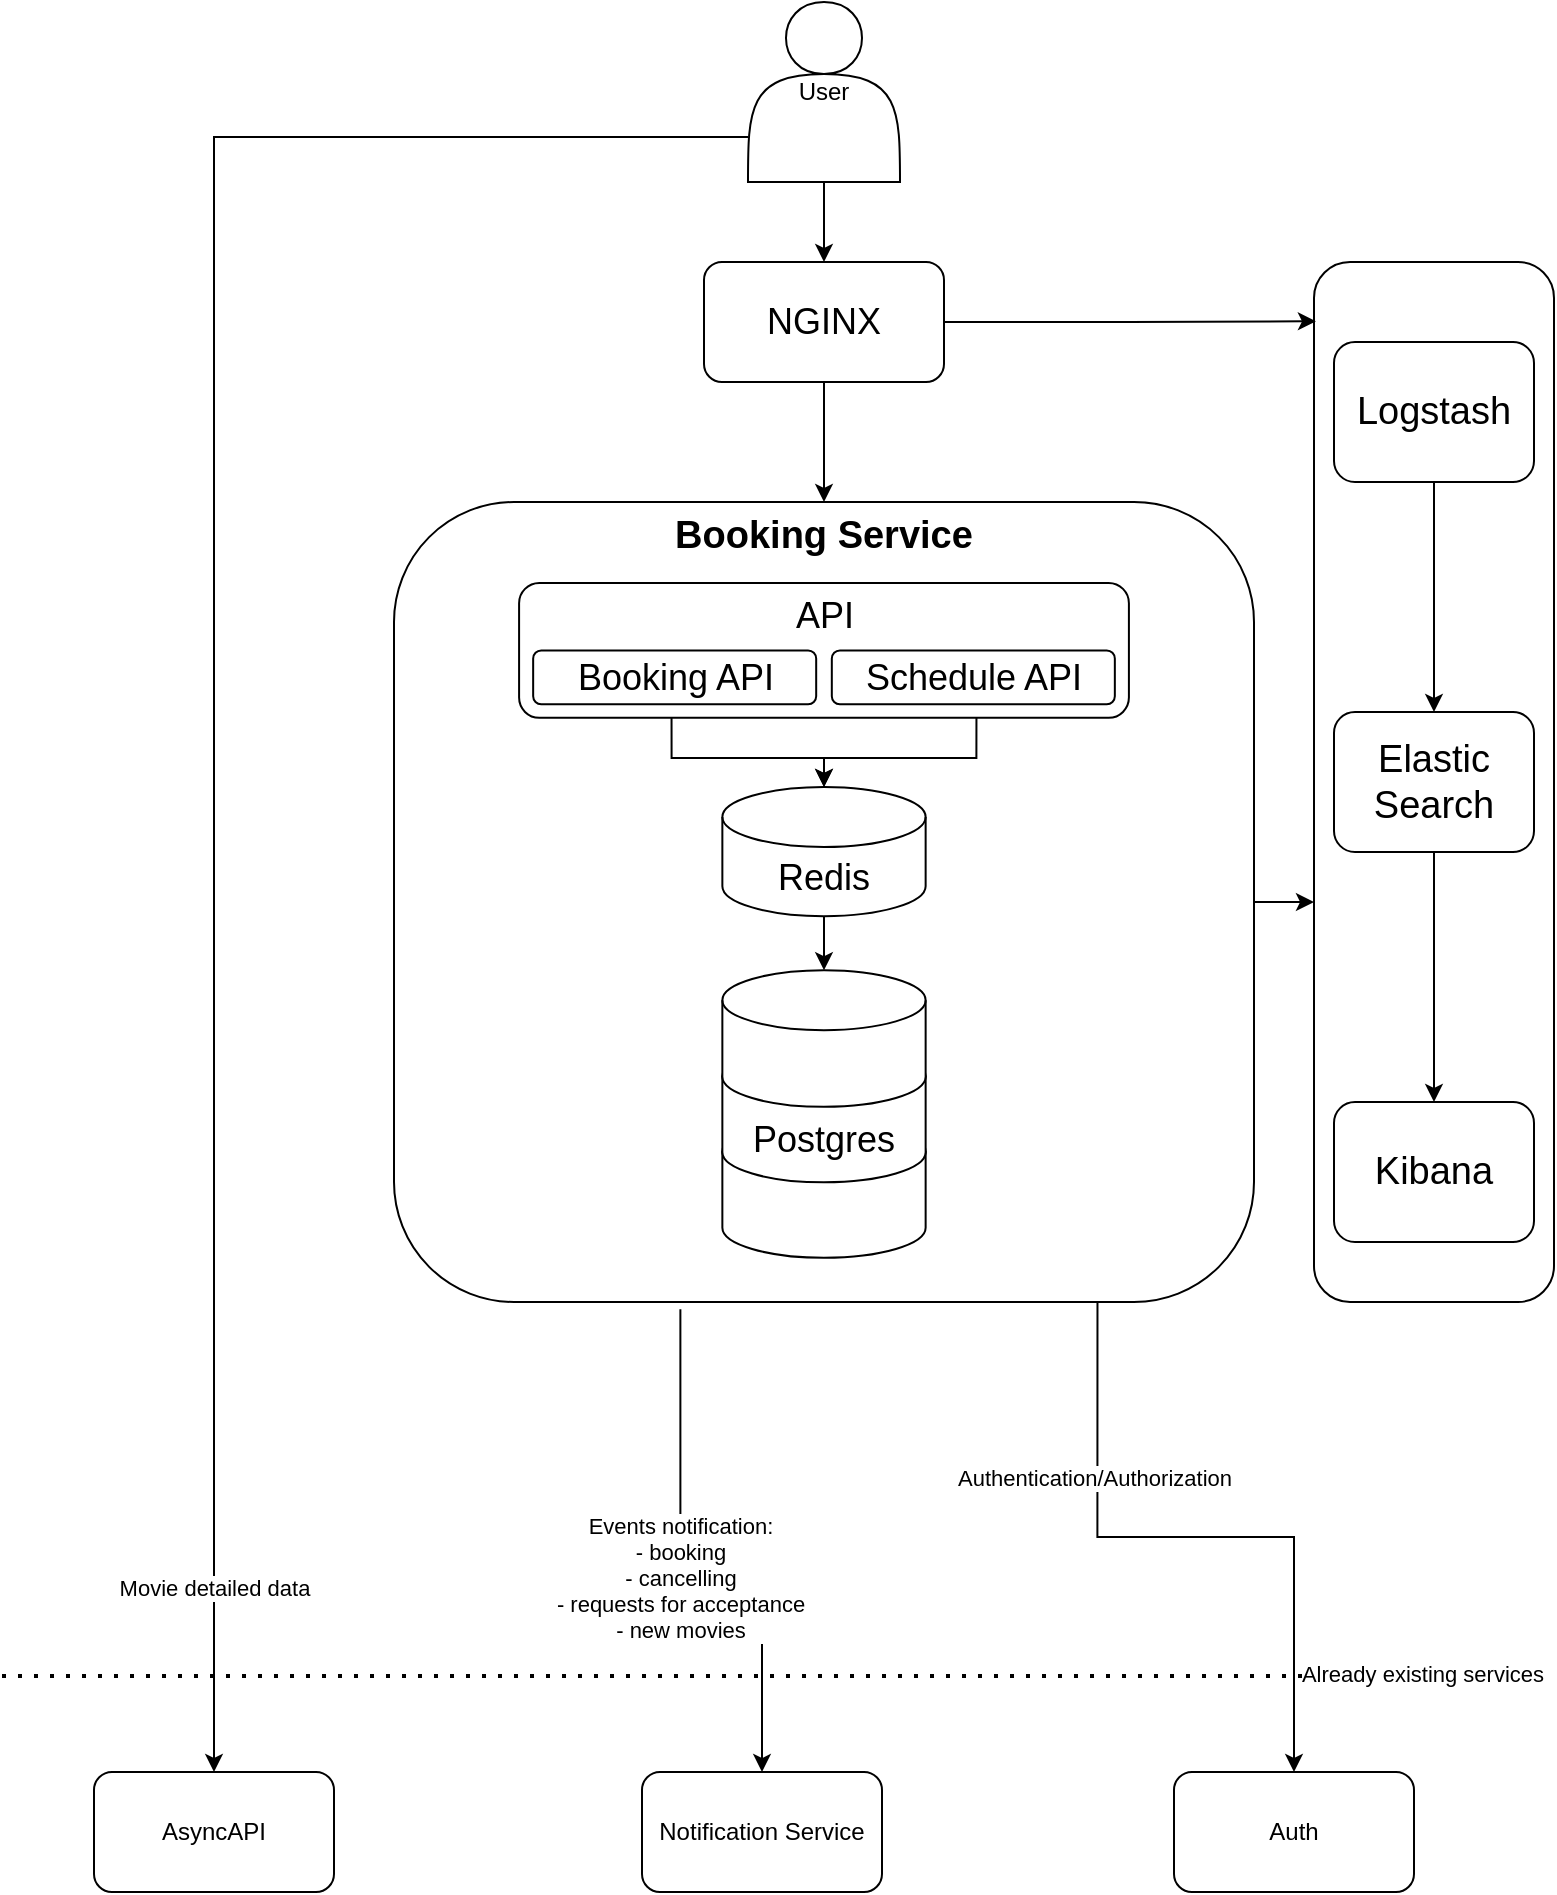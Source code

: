 <mxfile version="20.8.15" type="google"><diagram name="Page-1" id="k-ckdF-SG4uegMKW6dnG"><mxGraphModel dx="954" dy="616" grid="1" gridSize="10" guides="1" tooltips="1" connect="1" arrows="1" fold="1" page="1" pageScale="1" pageWidth="827" pageHeight="1169" math="0" shadow="0"><root><mxCell id="0"/><mxCell id="1" parent="0"/><mxCell id="BKmzCn3OQYFkACsdZYi4-1" style="edgeStyle=orthogonalEdgeStyle;rounded=0;orthogonalLoop=1;jettySize=auto;html=1;entryX=0.5;entryY=0;entryDx=0;entryDy=0;exitX=0.333;exitY=1.009;exitDx=0;exitDy=0;exitPerimeter=0;" parent="1" source="BKmzCn3OQYFkACsdZYi4-5" target="BKmzCn3OQYFkACsdZYi4-9" edge="1"><mxGeometry relative="1" as="geometry"/></mxCell><mxCell id="BKmzCn3OQYFkACsdZYi4-2" value="Events notification:&lt;br&gt;- booking&lt;br&gt;- cancelling&lt;br&gt;- requests for acceptance&lt;br&gt;- new movies" style="edgeLabel;html=1;align=center;verticalAlign=middle;resizable=0;points=[];" parent="BKmzCn3OQYFkACsdZYi4-1" connectable="0" vertex="1"><mxGeometry x="-0.23" y="2" relative="1" as="geometry"><mxPoint x="-2" y="29" as="offset"/></mxGeometry></mxCell><mxCell id="BKmzCn3OQYFkACsdZYi4-3" style="edgeStyle=orthogonalEdgeStyle;rounded=0;orthogonalLoop=1;jettySize=auto;html=1;entryX=0.5;entryY=0;entryDx=0;entryDy=0;exitX=0.818;exitY=0.999;exitDx=0;exitDy=0;exitPerimeter=0;" parent="1" source="BKmzCn3OQYFkACsdZYi4-5" target="BKmzCn3OQYFkACsdZYi4-10" edge="1"><mxGeometry relative="1" as="geometry"><mxPoint x="680" y="860" as="sourcePoint"/></mxGeometry></mxCell><mxCell id="BKmzCn3OQYFkACsdZYi4-4" value="Authentication/Authorization" style="edgeLabel;html=1;align=center;verticalAlign=middle;resizable=0;points=[];" parent="BKmzCn3OQYFkACsdZYi4-3" connectable="0" vertex="1"><mxGeometry x="0.445" y="1" relative="1" as="geometry"><mxPoint x="-101" y="-55" as="offset"/></mxGeometry></mxCell><mxCell id="BKmzCn3OQYFkACsdZYi4-6" value="" style="endArrow=none;dashed=1;html=1;dashPattern=1 3;strokeWidth=2;rounded=0;" parent="1" edge="1"><mxGeometry width="50" height="50" relative="1" as="geometry"><mxPoint x="34" y="857" as="sourcePoint"/><mxPoint x="794" y="857" as="targetPoint"/></mxGeometry></mxCell><mxCell id="BKmzCn3OQYFkACsdZYi4-7" value="Already existing services" style="edgeLabel;html=1;align=center;verticalAlign=middle;resizable=0;points=[];" parent="BKmzCn3OQYFkACsdZYi4-6" connectable="0" vertex="1"><mxGeometry x="0.505" y="1" relative="1" as="geometry"><mxPoint x="138" as="offset"/></mxGeometry></mxCell><mxCell id="BKmzCn3OQYFkACsdZYi4-8" value="AsyncAPI" style="rounded=1;whiteSpace=wrap;html=1;" parent="1" vertex="1"><mxGeometry x="80" y="905" width="120" height="60" as="geometry"/></mxCell><mxCell id="BKmzCn3OQYFkACsdZYi4-9" value="Notification Service" style="rounded=1;whiteSpace=wrap;html=1;" parent="1" vertex="1"><mxGeometry x="354" y="905" width="120" height="60" as="geometry"/></mxCell><mxCell id="BKmzCn3OQYFkACsdZYi4-10" value="Auth" style="rounded=1;whiteSpace=wrap;html=1;" parent="1" vertex="1"><mxGeometry x="620" y="905" width="120" height="60" as="geometry"/></mxCell><mxCell id="BKmzCn3OQYFkACsdZYi4-11" style="edgeStyle=orthogonalEdgeStyle;rounded=0;orthogonalLoop=1;jettySize=auto;html=1;exitX=0;exitY=0.75;exitDx=0;exitDy=0;entryX=0.5;entryY=0;entryDx=0;entryDy=0;" parent="1" source="BKmzCn3OQYFkACsdZYi4-15" target="BKmzCn3OQYFkACsdZYi4-8" edge="1"><mxGeometry relative="1" as="geometry"/></mxCell><mxCell id="BKmzCn3OQYFkACsdZYi4-12" value="Movie detailed data" style="edgeLabel;html=1;align=center;verticalAlign=middle;resizable=0;points=[];" parent="BKmzCn3OQYFkACsdZYi4-11" connectable="0" vertex="1"><mxGeometry x="0.18" relative="1" as="geometry"><mxPoint y="352" as="offset"/></mxGeometry></mxCell><mxCell id="BKmzCn3OQYFkACsdZYi4-13" style="edgeStyle=orthogonalEdgeStyle;rounded=0;orthogonalLoop=1;jettySize=auto;html=1;entryX=0.5;entryY=0;entryDx=0;entryDy=0;" parent="1" source="BKmzCn3OQYFkACsdZYi4-15" target="BKmzCn3OQYFkACsdZYi4-50" edge="1"><mxGeometry relative="1" as="geometry"/></mxCell><mxCell id="BKmzCn3OQYFkACsdZYi4-15" value="User" style="shape=actor;whiteSpace=wrap;html=1;" parent="1" vertex="1"><mxGeometry x="407" y="20" width="76" height="90" as="geometry"/></mxCell><mxCell id="BKmzCn3OQYFkACsdZYi4-17" value="" style="group" parent="1" connectable="0" vertex="1"><mxGeometry x="230" y="270" width="430" height="400" as="geometry"/></mxCell><mxCell id="BKmzCn3OQYFkACsdZYi4-5" value="" style="rounded=1;whiteSpace=wrap;html=1;fillColor=none;" parent="BKmzCn3OQYFkACsdZYi4-17" vertex="1"><mxGeometry width="430" height="400" as="geometry"/></mxCell><mxCell id="BKmzCn3OQYFkACsdZYi4-58" style="edgeStyle=orthogonalEdgeStyle;rounded=0;orthogonalLoop=1;jettySize=auto;html=1;exitX=0.5;exitY=1;exitDx=0;exitDy=0;exitPerimeter=0;entryX=0.5;entryY=0;entryDx=0;entryDy=0;entryPerimeter=0;fontSize=20;" parent="BKmzCn3OQYFkACsdZYi4-17" source="BKmzCn3OQYFkACsdZYi4-23" target="BKmzCn3OQYFkACsdZYi4-18" edge="1"><mxGeometry relative="1" as="geometry"/></mxCell><mxCell id="BKmzCn3OQYFkACsdZYi4-23" value="Redis" style="shape=cylinder3;whiteSpace=wrap;html=1;boundedLbl=1;backgroundOutline=1;size=15;fontSize=18;fillColor=default;" parent="BKmzCn3OQYFkACsdZYi4-17" vertex="1"><mxGeometry x="164.182" y="142.494" width="101.636" height="64.59" as="geometry"/></mxCell><mxCell id="BKmzCn3OQYFkACsdZYi4-52" value="&lt;font style=&quot;font-size: 19px;&quot;&gt;&lt;b style=&quot;font-size: 19px;&quot;&gt;Booking Service&lt;/b&gt;&lt;/font&gt;" style="text;html=1;strokeColor=none;fillColor=none;align=center;verticalAlign=middle;whiteSpace=wrap;rounded=0;fontSize=19;" parent="BKmzCn3OQYFkACsdZYi4-17" vertex="1"><mxGeometry x="135.25" y="6.748" width="159.5" height="20.234" as="geometry"/></mxCell><mxCell id="BKmzCn3OQYFkACsdZYi4-29" value="" style="group" parent="BKmzCn3OQYFkACsdZYi4-17" connectable="0" vertex="1"><mxGeometry x="62.545" y="40.472" width="304.909" height="67.454" as="geometry"/></mxCell><mxCell id="BKmzCn3OQYFkACsdZYi4-27" value="" style="rounded=1;whiteSpace=wrap;html=1;fontSize=18;fillColor=none;" parent="BKmzCn3OQYFkACsdZYi4-29" vertex="1"><mxGeometry width="304.909" height="67.454" as="geometry"/></mxCell><mxCell id="BKmzCn3OQYFkACsdZYi4-28" value="API" style="text;html=1;strokeColor=none;fillColor=none;align=center;verticalAlign=middle;whiteSpace=wrap;rounded=0;fontSize=18;" parent="BKmzCn3OQYFkACsdZYi4-29" vertex="1"><mxGeometry x="129" y="6.745" width="46.909" height="20.236" as="geometry"/></mxCell><mxCell id="BKmzCn3OQYFkACsdZYi4-30" value="Booking API" style="rounded=1;whiteSpace=wrap;html=1;fontSize=18;fillColor=default;" parent="BKmzCn3OQYFkACsdZYi4-29" vertex="1"><mxGeometry x="7.036" y="33.727" width="141.509" height="26.981" as="geometry"/></mxCell><mxCell id="BKmzCn3OQYFkACsdZYi4-31" value="Schedule API" style="rounded=1;whiteSpace=wrap;html=1;fontSize=18;fillColor=default;" parent="BKmzCn3OQYFkACsdZYi4-29" vertex="1"><mxGeometry x="156.364" y="33.727" width="141.509" height="26.981" as="geometry"/></mxCell><mxCell id="BKmzCn3OQYFkACsdZYi4-22" value="" style="group" parent="BKmzCn3OQYFkACsdZYi4-17" connectable="0" vertex="1"><mxGeometry x="164.182" y="234.097" width="101.636" height="143.817" as="geometry"/></mxCell><mxCell id="BKmzCn3OQYFkACsdZYi4-20" value="" style="shape=cylinder3;whiteSpace=wrap;html=1;boundedLbl=1;backgroundOutline=1;size=15;fontSize=18;fillColor=default;" parent="BKmzCn3OQYFkACsdZYi4-22" vertex="1"><mxGeometry y="75.478" width="101.636" height="68.338" as="geometry"/></mxCell><mxCell id="BKmzCn3OQYFkACsdZYi4-19" value="Postgres" style="shape=cylinder3;whiteSpace=wrap;html=1;boundedLbl=1;backgroundOutline=1;size=15;fontSize=18;fillColor=default;" parent="BKmzCn3OQYFkACsdZYi4-22" vertex="1"><mxGeometry y="37.739" width="101.636" height="68.338" as="geometry"/></mxCell><mxCell id="BKmzCn3OQYFkACsdZYi4-18" value="" style="shape=cylinder3;whiteSpace=wrap;html=1;boundedLbl=1;backgroundOutline=1;size=15;fontSize=18;fillColor=default;" parent="BKmzCn3OQYFkACsdZYi4-22" vertex="1"><mxGeometry width="101.636" height="68.338" as="geometry"/></mxCell><mxCell id="BKmzCn3OQYFkACsdZYi4-57" style="edgeStyle=orthogonalEdgeStyle;rounded=0;orthogonalLoop=1;jettySize=auto;html=1;exitX=0.25;exitY=1;exitDx=0;exitDy=0;fontSize=20;" parent="BKmzCn3OQYFkACsdZYi4-17" source="BKmzCn3OQYFkACsdZYi4-27" target="BKmzCn3OQYFkACsdZYi4-23" edge="1"><mxGeometry relative="1" as="geometry"/></mxCell><mxCell id="BKmzCn3OQYFkACsdZYi4-59" style="edgeStyle=orthogonalEdgeStyle;rounded=0;orthogonalLoop=1;jettySize=auto;html=1;exitX=0.75;exitY=1;exitDx=0;exitDy=0;entryX=0.5;entryY=0;entryDx=0;entryDy=0;entryPerimeter=0;fontSize=20;" parent="BKmzCn3OQYFkACsdZYi4-17" source="BKmzCn3OQYFkACsdZYi4-27" target="BKmzCn3OQYFkACsdZYi4-23" edge="1"><mxGeometry relative="1" as="geometry"/></mxCell><mxCell id="BKmzCn3OQYFkACsdZYi4-55" style="edgeStyle=orthogonalEdgeStyle;rounded=0;orthogonalLoop=1;jettySize=auto;html=1;exitX=0.5;exitY=1;exitDx=0;exitDy=0;entryX=0.5;entryY=0;entryDx=0;entryDy=0;fontSize=20;" parent="1" source="BKmzCn3OQYFkACsdZYi4-50" target="BKmzCn3OQYFkACsdZYi4-5" edge="1"><mxGeometry relative="1" as="geometry"/></mxCell><mxCell id="QFc_BzCDZVLFLENXNVXj-39" style="edgeStyle=orthogonalEdgeStyle;rounded=0;orthogonalLoop=1;jettySize=auto;html=1;exitX=1;exitY=0.5;exitDx=0;exitDy=0;entryX=0.008;entryY=0.057;entryDx=0;entryDy=0;entryPerimeter=0;fontSize=19;" edge="1" parent="1" source="BKmzCn3OQYFkACsdZYi4-50" target="QFc_BzCDZVLFLENXNVXj-33"><mxGeometry relative="1" as="geometry"/></mxCell><mxCell id="BKmzCn3OQYFkACsdZYi4-50" value="NGINX" style="rounded=1;whiteSpace=wrap;html=1;fontSize=18;fillColor=none;" parent="1" vertex="1"><mxGeometry x="385" y="150" width="120" height="60" as="geometry"/></mxCell><mxCell id="QFc_BzCDZVLFLENXNVXj-33" value="" style="rounded=1;whiteSpace=wrap;html=1;fontSize=19;fillColor=none;" vertex="1" parent="1"><mxGeometry x="690" y="150" width="120" height="520" as="geometry"/></mxCell><mxCell id="QFc_BzCDZVLFLENXNVXj-37" style="edgeStyle=orthogonalEdgeStyle;rounded=0;orthogonalLoop=1;jettySize=auto;html=1;exitX=0.5;exitY=1;exitDx=0;exitDy=0;entryX=0.5;entryY=0;entryDx=0;entryDy=0;fontSize=19;" edge="1" parent="1" source="QFc_BzCDZVLFLENXNVXj-34" target="QFc_BzCDZVLFLENXNVXj-35"><mxGeometry relative="1" as="geometry"/></mxCell><mxCell id="QFc_BzCDZVLFLENXNVXj-34" value="Logstash" style="rounded=1;whiteSpace=wrap;html=1;fontSize=19;fillColor=none;" vertex="1" parent="1"><mxGeometry x="700" y="190" width="100" height="70" as="geometry"/></mxCell><mxCell id="QFc_BzCDZVLFLENXNVXj-38" style="edgeStyle=orthogonalEdgeStyle;rounded=0;orthogonalLoop=1;jettySize=auto;html=1;exitX=0.5;exitY=1;exitDx=0;exitDy=0;entryX=0.5;entryY=0;entryDx=0;entryDy=0;fontSize=19;" edge="1" parent="1" source="QFc_BzCDZVLFLENXNVXj-35" target="QFc_BzCDZVLFLENXNVXj-36"><mxGeometry relative="1" as="geometry"/></mxCell><mxCell id="QFc_BzCDZVLFLENXNVXj-35" value="Elastic Search" style="rounded=1;whiteSpace=wrap;html=1;fontSize=19;fillColor=none;" vertex="1" parent="1"><mxGeometry x="700" y="375" width="100" height="70" as="geometry"/></mxCell><mxCell id="QFc_BzCDZVLFLENXNVXj-36" value="Kibana" style="rounded=1;whiteSpace=wrap;html=1;fontSize=19;fillColor=none;" vertex="1" parent="1"><mxGeometry x="700" y="570" width="100" height="70" as="geometry"/></mxCell><mxCell id="QFc_BzCDZVLFLENXNVXj-41" style="edgeStyle=orthogonalEdgeStyle;rounded=0;orthogonalLoop=1;jettySize=auto;html=1;exitX=1;exitY=0.5;exitDx=0;exitDy=0;entryX=0;entryY=0.615;entryDx=0;entryDy=0;entryPerimeter=0;fontSize=19;" edge="1" parent="1" source="BKmzCn3OQYFkACsdZYi4-5" target="QFc_BzCDZVLFLENXNVXj-33"><mxGeometry relative="1" as="geometry"/></mxCell></root></mxGraphModel></diagram></mxfile>
